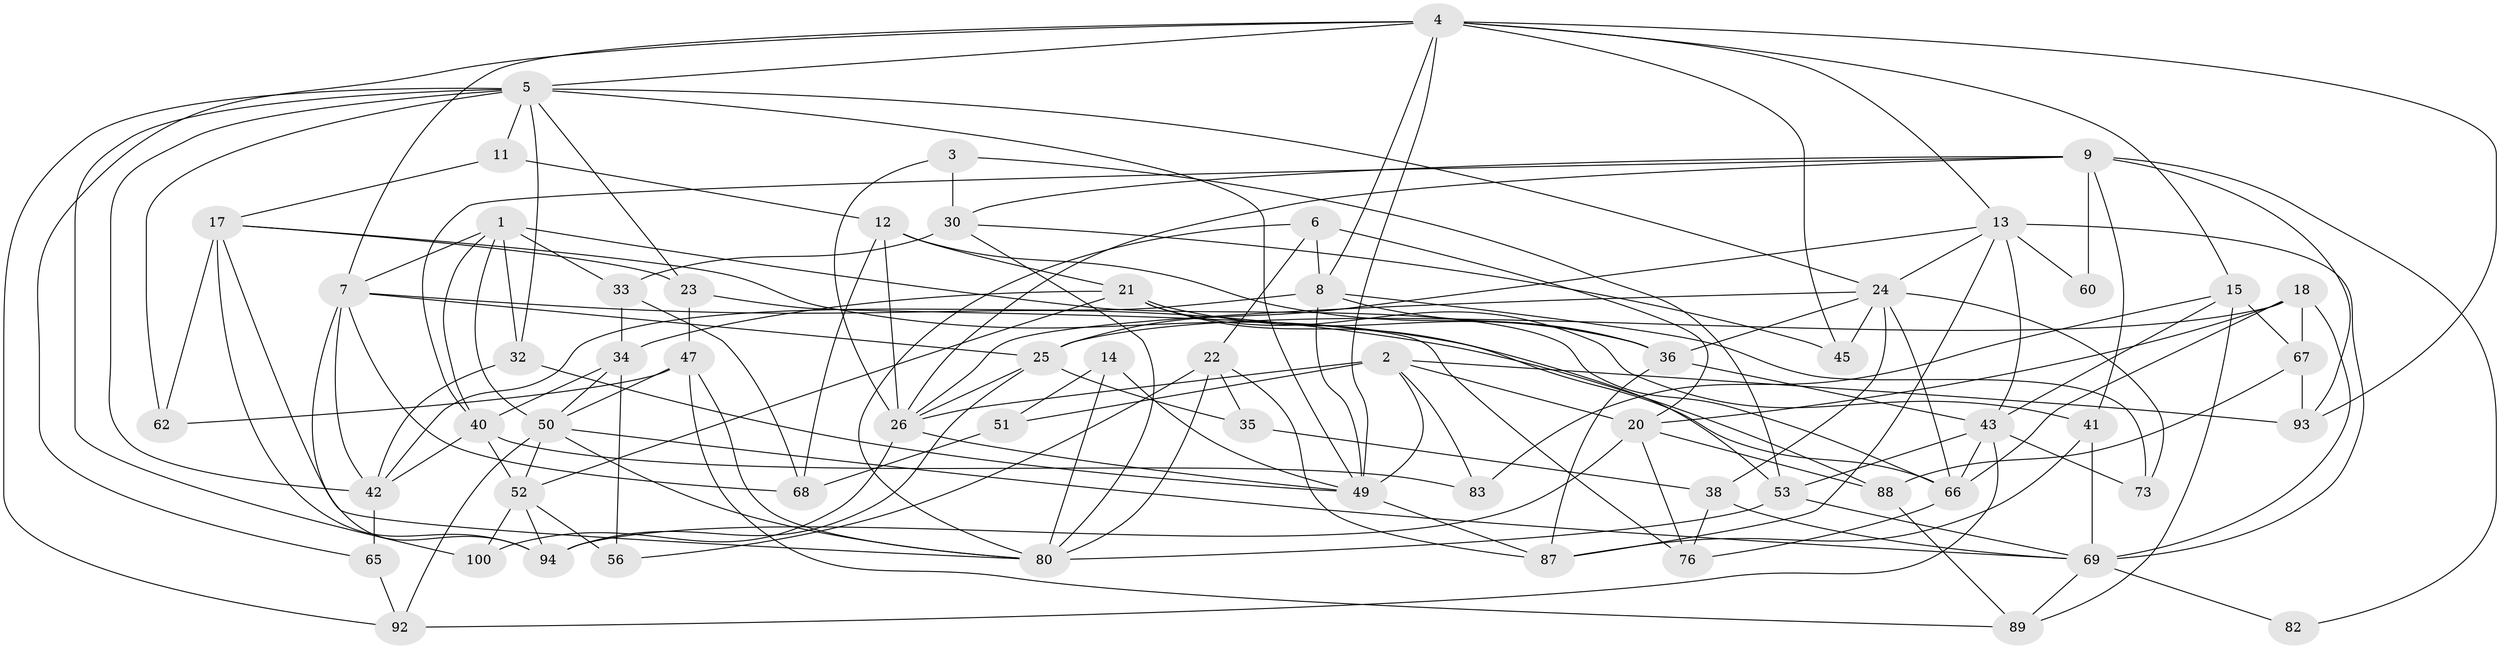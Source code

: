// original degree distribution, {3: 0.28, 6: 0.1, 2: 0.09, 5: 0.16, 4: 0.34, 7: 0.02, 8: 0.01}
// Generated by graph-tools (version 1.1) at 2025/38/02/21/25 10:38:59]
// undirected, 61 vertices, 154 edges
graph export_dot {
graph [start="1"]
  node [color=gray90,style=filled];
  1 [super="+96"];
  2 [super="+63"];
  3;
  4 [super="+10"];
  5 [super="+84"];
  6 [super="+95"];
  7 [super="+55"];
  8 [super="+86"];
  9 [super="+16"];
  11;
  12 [super="+39"];
  13 [super="+29"];
  14 [super="+19"];
  15 [super="+54"];
  17 [super="+28"];
  18 [super="+44"];
  20 [super="+57"];
  21 [super="+37"];
  22 [super="+74"];
  23 [super="+31"];
  24 [super="+27"];
  25 [super="+79"];
  26 [super="+81"];
  30 [super="+46"];
  32;
  33 [super="+99"];
  34 [super="+78"];
  35;
  36 [super="+58"];
  38;
  40 [super="+97"];
  41 [super="+48"];
  42 [super="+64"];
  43 [super="+72"];
  45;
  47 [super="+59"];
  49 [super="+91"];
  50 [super="+71"];
  51;
  52 [super="+61"];
  53 [super="+75"];
  56;
  60;
  62;
  65 [super="+70"];
  66 [super="+90"];
  67;
  68;
  69 [super="+77"];
  73;
  76;
  80 [super="+85"];
  82;
  83;
  87 [super="+98"];
  88;
  89;
  92;
  93;
  94;
  100;
  1 -- 32;
  1 -- 33 [weight=2];
  1 -- 66;
  1 -- 7;
  1 -- 50;
  1 -- 40;
  2 -- 26;
  2 -- 51;
  2 -- 20;
  2 -- 83;
  2 -- 93;
  2 -- 49;
  3 -- 53;
  3 -- 30;
  3 -- 26;
  4 -- 5;
  4 -- 93;
  4 -- 7;
  4 -- 13;
  4 -- 65;
  4 -- 49;
  4 -- 8;
  4 -- 45;
  4 -- 15;
  5 -- 24;
  5 -- 92;
  5 -- 100;
  5 -- 32;
  5 -- 42;
  5 -- 11;
  5 -- 62;
  5 -- 49;
  5 -- 23;
  6 -- 80;
  6 -- 20;
  6 -- 22;
  6 -- 8;
  7 -- 68;
  7 -- 88;
  7 -- 25;
  7 -- 42;
  7 -- 94;
  8 -- 42;
  8 -- 49;
  8 -- 73;
  8 -- 36;
  9 -- 60;
  9 -- 41;
  9 -- 82;
  9 -- 93;
  9 -- 30;
  9 -- 26;
  9 -- 40;
  11 -- 17;
  11 -- 12;
  12 -- 68;
  12 -- 36;
  12 -- 21;
  12 -- 26;
  13 -- 69;
  13 -- 87;
  13 -- 43;
  13 -- 25;
  13 -- 60;
  13 -- 24;
  14 -- 51;
  14 -- 80;
  14 -- 49;
  15 -- 67;
  15 -- 83;
  15 -- 89;
  15 -- 43;
  17 -- 80;
  17 -- 66;
  17 -- 62;
  17 -- 94;
  17 -- 23;
  18 -- 67;
  18 -- 25;
  18 -- 20;
  18 -- 66;
  18 -- 69 [weight=2];
  20 -- 88;
  20 -- 94;
  20 -- 76;
  21 -- 41;
  21 -- 34;
  21 -- 36;
  21 -- 52 [weight=2];
  21 -- 53;
  22 -- 80;
  22 -- 35;
  22 -- 87;
  22 -- 56;
  23 -- 47;
  23 -- 76;
  24 -- 38;
  24 -- 45;
  24 -- 36;
  24 -- 73;
  24 -- 66;
  24 -- 26;
  25 -- 94;
  25 -- 35;
  25 -- 26;
  26 -- 100;
  26 -- 49;
  30 -- 45;
  30 -- 33 [weight=2];
  30 -- 80;
  32 -- 42;
  32 -- 49;
  33 -- 68;
  33 -- 34;
  34 -- 56;
  34 -- 50;
  34 -- 40;
  35 -- 38;
  36 -- 43;
  36 -- 87;
  38 -- 76;
  38 -- 69;
  40 -- 83;
  40 -- 42;
  40 -- 52;
  41 -- 87;
  41 -- 69;
  42 -- 65;
  43 -- 53;
  43 -- 73;
  43 -- 92;
  43 -- 66;
  47 -- 89;
  47 -- 80;
  47 -- 50;
  47 -- 62;
  49 -- 87;
  50 -- 69;
  50 -- 52;
  50 -- 80;
  50 -- 92;
  51 -- 68;
  52 -- 100;
  52 -- 56;
  52 -- 94;
  53 -- 69;
  53 -- 80;
  65 -- 92;
  66 -- 76;
  67 -- 88;
  67 -- 93;
  69 -- 82;
  69 -- 89;
  88 -- 89;
}
